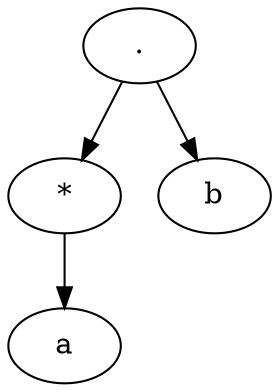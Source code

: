 digraph {
  94297010245920[label="."]
  94297010245824[label="*"]
  94297010245920  ->  94297010245824
  94297010246112[label="b"]
  94297010245920  ->  94297010246112
  94297010245872[label="a"]
  94297010245824  ->  94297010245872
}
